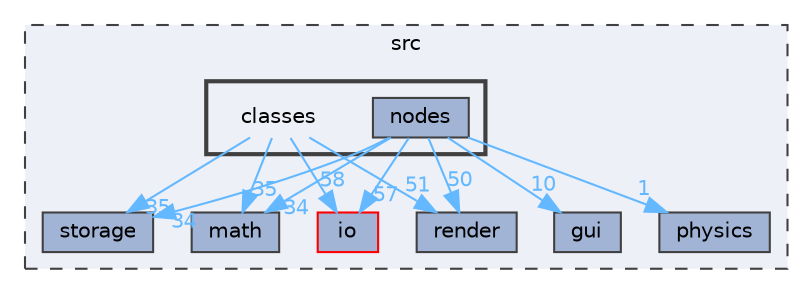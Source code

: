 digraph "src/classes"
{
 // LATEX_PDF_SIZE
  bgcolor="transparent";
  edge [fontname=Helvetica,fontsize=10,labelfontname=Helvetica,labelfontsize=10];
  node [fontname=Helvetica,fontsize=10,shape=box,height=0.2,width=0.4];
  compound=true
  subgraph clusterdir_68267d1309a1af8e8297ef4c3efbcdba {
    graph [ bgcolor="#edf0f7", pencolor="grey25", label="src", fontname=Helvetica,fontsize=10 style="filled,dashed", URL="dir_68267d1309a1af8e8297ef4c3efbcdba.html",tooltip=""]
  dir_452baf35e1d7639c9f2a5ece4ec85855 [label="storage", fillcolor="#a2b4d6", color="grey25", style="filled", URL="dir_452baf35e1d7639c9f2a5ece4ec85855.html",tooltip=""];
  dir_ae9a93452e2a84339148a16bcf2eb561 [label="math", fillcolor="#a2b4d6", color="grey25", style="filled", URL="dir_ae9a93452e2a84339148a16bcf2eb561.html",tooltip=""];
  dir_c184e51c84f2c3f0345bbc8a0d75d3e1 [label="io", fillcolor="#a2b4d6", color="red", style="filled", URL="dir_c184e51c84f2c3f0345bbc8a0d75d3e1.html",tooltip=""];
  dir_e488ee1cea97fb16abdb5ccc78d2123b [label="render", fillcolor="#a2b4d6", color="grey25", style="filled", URL="dir_e488ee1cea97fb16abdb5ccc78d2123b.html",tooltip=""];
  dir_99d0482cf009f9d97a0877749b817f19 [label="gui", fillcolor="#a2b4d6", color="grey25", style="filled", URL="dir_99d0482cf009f9d97a0877749b817f19.html",tooltip=""];
  dir_8250e12e5a19acb8ece30f1703b6dc16 [label="physics", fillcolor="#a2b4d6", color="grey25", style="filled", URL="dir_8250e12e5a19acb8ece30f1703b6dc16.html",tooltip=""];
  subgraph clusterdir_018e9aafb459e6e1a4953404cb0c0b1d {
    graph [ bgcolor="#edf0f7", pencolor="grey25", label="", fontname=Helvetica,fontsize=10 style="filled,bold", URL="dir_018e9aafb459e6e1a4953404cb0c0b1d.html",tooltip=""]
    dir_018e9aafb459e6e1a4953404cb0c0b1d [shape=plaintext, label="classes"];
  dir_27d2482428742dd719ba843f58f9643f [label="nodes", fillcolor="#a2b4d6", color="grey25", style="filled", URL="dir_27d2482428742dd719ba843f58f9643f.html",tooltip=""];
  }
  }
  dir_018e9aafb459e6e1a4953404cb0c0b1d->dir_452baf35e1d7639c9f2a5ece4ec85855 [headlabel="35", labeldistance=1.5 headhref="dir_000001_000021.html" href="dir_000001_000021.html" color="steelblue1" fontcolor="steelblue1"];
  dir_018e9aafb459e6e1a4953404cb0c0b1d->dir_ae9a93452e2a84339148a16bcf2eb561 [headlabel="35", labeldistance=1.5 headhref="dir_000001_000011.html" href="dir_000001_000011.html" color="steelblue1" fontcolor="steelblue1"];
  dir_018e9aafb459e6e1a4953404cb0c0b1d->dir_c184e51c84f2c3f0345bbc8a0d75d3e1 [headlabel="58", labeldistance=1.5 headhref="dir_000001_000008.html" href="dir_000001_000008.html" color="steelblue1" fontcolor="steelblue1"];
  dir_018e9aafb459e6e1a4953404cb0c0b1d->dir_e488ee1cea97fb16abdb5ccc78d2123b [headlabel="51", labeldistance=1.5 headhref="dir_000001_000017.html" href="dir_000001_000017.html" color="steelblue1" fontcolor="steelblue1"];
  dir_27d2482428742dd719ba843f58f9643f->dir_452baf35e1d7639c9f2a5ece4ec85855 [headlabel="34", labeldistance=1.5 headhref="dir_000013_000021.html" href="dir_000013_000021.html" color="steelblue1" fontcolor="steelblue1"];
  dir_27d2482428742dd719ba843f58f9643f->dir_99d0482cf009f9d97a0877749b817f19 [headlabel="10", labeldistance=1.5 headhref="dir_000013_000007.html" href="dir_000013_000007.html" color="steelblue1" fontcolor="steelblue1"];
  dir_27d2482428742dd719ba843f58f9643f->dir_ae9a93452e2a84339148a16bcf2eb561 [headlabel="34", labeldistance=1.5 headhref="dir_000013_000011.html" href="dir_000013_000011.html" color="steelblue1" fontcolor="steelblue1"];
  dir_27d2482428742dd719ba843f58f9643f->dir_c184e51c84f2c3f0345bbc8a0d75d3e1 [headlabel="57", labeldistance=1.5 headhref="dir_000013_000008.html" href="dir_000013_000008.html" color="steelblue1" fontcolor="steelblue1"];
  dir_27d2482428742dd719ba843f58f9643f->dir_e488ee1cea97fb16abdb5ccc78d2123b [headlabel="50", labeldistance=1.5 headhref="dir_000013_000017.html" href="dir_000013_000017.html" color="steelblue1" fontcolor="steelblue1"];
  dir_27d2482428742dd719ba843f58f9643f->dir_8250e12e5a19acb8ece30f1703b6dc16 [headlabel="1", labeldistance=1.5 headhref="dir_000013_000015.html" href="dir_000013_000015.html" color="steelblue1" fontcolor="steelblue1"];
}
